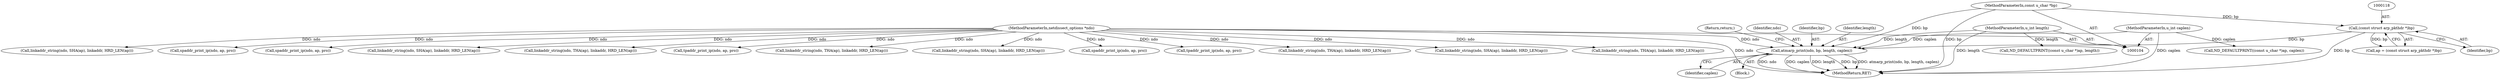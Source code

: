 digraph "0_tcpdump_13ab8d18617d616c7d343530f8a842e7143fb5cc@pointer" {
"1000139" [label="(Call,atmarp_print(ndo, bp, length, caplen))"];
"1000105" [label="(MethodParameterIn,netdissect_options *ndo)"];
"1000117" [label="(Call,(const struct arp_pkthdr *)bp)"];
"1000106" [label="(MethodParameterIn,const u_char *bp)"];
"1000107" [label="(MethodParameterIn,u_int length)"];
"1000108" [label="(MethodParameterIn,u_int caplen)"];
"1000139" [label="(Call,atmarp_print(ndo, bp, length, caplen))"];
"1000325" [label="(Call,linkaddr_string(ndo, SHA(ap), linkaddr, HRD_LEN(ap)))"];
"1000413" [label="(MethodReturn,RET)"];
"1000294" [label="(Call,spaddr_print_ip(ndo, ap, pro))"];
"1000143" [label="(Identifier,caplen)"];
"1000137" [label="(Block,)"];
"1000386" [label="(Call,spaddr_print_ip(ndo, ap, pro))"];
"1000303" [label="(Call,linkaddr_string(ndo, SHA(ap), linkaddr, HRD_LEN(ap)))"];
"1000117" [label="(Call,(const struct arp_pkthdr *)bp)"];
"1000141" [label="(Identifier,bp)"];
"1000277" [label="(Call,linkaddr_string(ndo, THA(ap), linkaddr, HRD_LEN(ap)))"];
"1000140" [label="(Identifier,ndo)"];
"1000142" [label="(Identifier,length)"];
"1000119" [label="(Identifier,bp)"];
"1000108" [label="(MethodParameterIn,u_int caplen)"];
"1000346" [label="(Call,tpaddr_print_ip(ndo, ap, pro))"];
"1000107" [label="(MethodParameterIn,u_int length)"];
"1000106" [label="(MethodParameterIn,const u_char *bp)"];
"1000115" [label="(Call,ap = (const struct arp_pkthdr *)bp)"];
"1000358" [label="(Call,linkaddr_string(ndo, THA(ap), linkaddr, HRD_LEN(ap)))"];
"1000365" [label="(Call,linkaddr_string(ndo, SHA(ap), linkaddr, HRD_LEN(ap)))"];
"1000288" [label="(Call,spaddr_print_ip(ndo, ap, pro))"];
"1000170" [label="(Call,ND_DEFAULTPRINT((const u_char *)ap, length))"];
"1000260" [label="(Call,tpaddr_print_ip(ndo, ap, pro))"];
"1000105" [label="(MethodParameterIn,netdissect_options *ndo)"];
"1000339" [label="(Call,linkaddr_string(ndo, THA(ap), linkaddr, HRD_LEN(ap)))"];
"1000379" [label="(Call,linkaddr_string(ndo, SHA(ap), linkaddr, HRD_LEN(ap)))"];
"1000392" [label="(Call,ND_DEFAULTPRINT((const u_char *)ap, caplen))"];
"1000318" [label="(Call,linkaddr_string(ndo, THA(ap), linkaddr, HRD_LEN(ap)))"];
"1000144" [label="(Return,return;)"];
"1000139" -> "1000137"  [label="AST: "];
"1000139" -> "1000143"  [label="CFG: "];
"1000140" -> "1000139"  [label="AST: "];
"1000141" -> "1000139"  [label="AST: "];
"1000142" -> "1000139"  [label="AST: "];
"1000143" -> "1000139"  [label="AST: "];
"1000144" -> "1000139"  [label="CFG: "];
"1000139" -> "1000413"  [label="DDG: length"];
"1000139" -> "1000413"  [label="DDG: bp"];
"1000139" -> "1000413"  [label="DDG: atmarp_print(ndo, bp, length, caplen)"];
"1000139" -> "1000413"  [label="DDG: ndo"];
"1000139" -> "1000413"  [label="DDG: caplen"];
"1000105" -> "1000139"  [label="DDG: ndo"];
"1000117" -> "1000139"  [label="DDG: bp"];
"1000106" -> "1000139"  [label="DDG: bp"];
"1000107" -> "1000139"  [label="DDG: length"];
"1000108" -> "1000139"  [label="DDG: caplen"];
"1000105" -> "1000104"  [label="AST: "];
"1000105" -> "1000413"  [label="DDG: ndo"];
"1000105" -> "1000260"  [label="DDG: ndo"];
"1000105" -> "1000277"  [label="DDG: ndo"];
"1000105" -> "1000288"  [label="DDG: ndo"];
"1000105" -> "1000294"  [label="DDG: ndo"];
"1000105" -> "1000303"  [label="DDG: ndo"];
"1000105" -> "1000318"  [label="DDG: ndo"];
"1000105" -> "1000325"  [label="DDG: ndo"];
"1000105" -> "1000339"  [label="DDG: ndo"];
"1000105" -> "1000346"  [label="DDG: ndo"];
"1000105" -> "1000358"  [label="DDG: ndo"];
"1000105" -> "1000365"  [label="DDG: ndo"];
"1000105" -> "1000379"  [label="DDG: ndo"];
"1000105" -> "1000386"  [label="DDG: ndo"];
"1000117" -> "1000115"  [label="AST: "];
"1000117" -> "1000119"  [label="CFG: "];
"1000118" -> "1000117"  [label="AST: "];
"1000119" -> "1000117"  [label="AST: "];
"1000115" -> "1000117"  [label="CFG: "];
"1000117" -> "1000413"  [label="DDG: bp"];
"1000117" -> "1000115"  [label="DDG: bp"];
"1000106" -> "1000117"  [label="DDG: bp"];
"1000106" -> "1000104"  [label="AST: "];
"1000106" -> "1000413"  [label="DDG: bp"];
"1000107" -> "1000104"  [label="AST: "];
"1000107" -> "1000413"  [label="DDG: length"];
"1000107" -> "1000170"  [label="DDG: length"];
"1000108" -> "1000104"  [label="AST: "];
"1000108" -> "1000413"  [label="DDG: caplen"];
"1000108" -> "1000392"  [label="DDG: caplen"];
}
